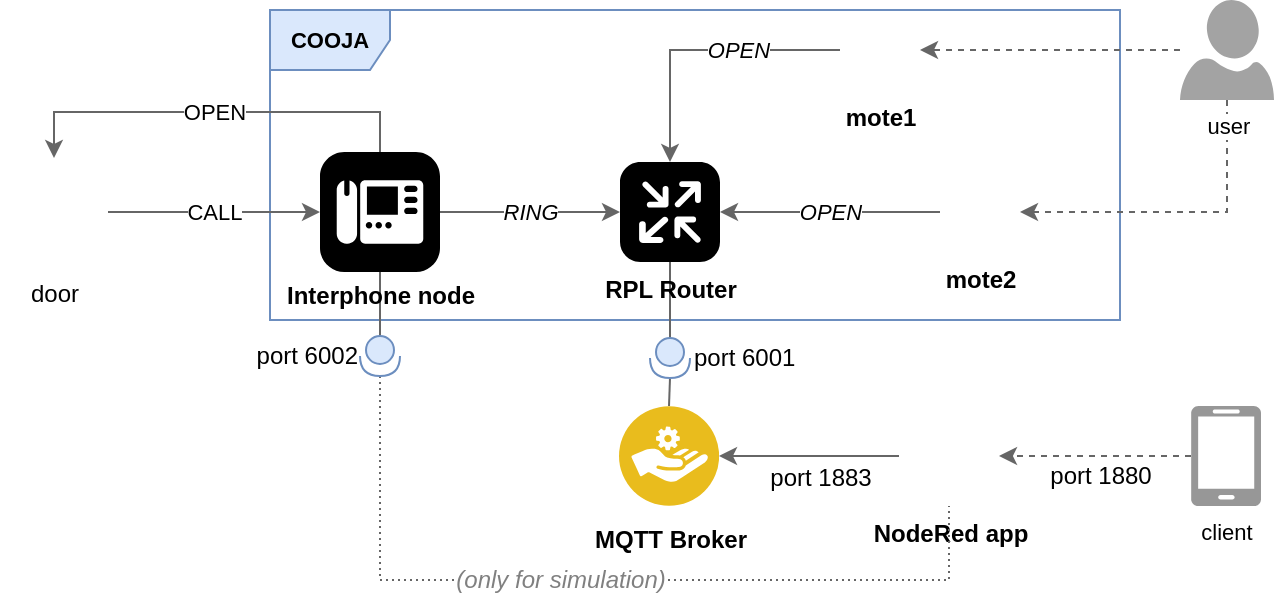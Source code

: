 <mxfile pages="1" version="11.2.5" type="device"><diagram id="i4eNoTxQddCaR3vruBXN" name="Page-1"><mxGraphModel dx="744" dy="460" grid="1" gridSize="10" guides="1" tooltips="1" connect="1" arrows="1" fold="1" page="1" pageScale="1" pageWidth="827" pageHeight="1169" math="0" shadow="0"><root><mxCell id="0"/><mxCell id="1" parent="0"/><mxCell id="tjB98qrJZWtFbS96j5HS-19" value="COOJA" style="shape=umlFrame;whiteSpace=wrap;html=1;labelBackgroundColor=none;strokeWidth=1;fillColor=#dae8fc;fontSize=11;fontStyle=1;strokeColor=#6c8ebf;shadow=0;" parent="1" vertex="1"><mxGeometry x="185" y="55" width="425" height="155" as="geometry"/></mxCell><mxCell id="tjB98qrJZWtFbS96j5HS-13" value="RING" style="edgeStyle=orthogonalEdgeStyle;rounded=0;orthogonalLoop=1;jettySize=auto;html=1;exitX=1;exitY=0.5;exitDx=0;exitDy=0;exitPerimeter=0;entryX=0;entryY=0.5;entryDx=0;entryDy=0;entryPerimeter=0;fontColor=#000000;fontStyle=2;fillColor=#f5f5f5;strokeColor=#666666;" parent="1" source="tjB98qrJZWtFbS96j5HS-1" target="tjB98qrJZWtFbS96j5HS-4" edge="1"><mxGeometry relative="1" as="geometry"/></mxCell><mxCell id="tjB98qrJZWtFbS96j5HS-14" value="OPEN" style="edgeStyle=orthogonalEdgeStyle;rounded=0;orthogonalLoop=1;jettySize=auto;html=1;exitX=0.5;exitY=0;exitDx=0;exitDy=0;exitPerimeter=0;entryX=0.5;entryY=0;entryDx=0;entryDy=0;fontColor=#000000;fillColor=#f5f5f5;strokeColor=#666666;" parent="1" source="tjB98qrJZWtFbS96j5HS-1" target="tjB98qrJZWtFbS96j5HS-8" edge="1"><mxGeometry relative="1" as="geometry"/></mxCell><mxCell id="Yc4ZcG98GbY3I3PmSLqV-23" style="edgeStyle=orthogonalEdgeStyle;rounded=0;orthogonalLoop=1;jettySize=auto;html=1;exitX=0.5;exitY=1;exitDx=0;exitDy=0;exitPerimeter=0;entryX=0;entryY=0.5;entryDx=0;entryDy=0;entryPerimeter=0;endArrow=none;endFill=0;fillColor=#f5f5f5;strokeColor=#666666;" edge="1" parent="1" source="tjB98qrJZWtFbS96j5HS-1" target="Yc4ZcG98GbY3I3PmSLqV-21"><mxGeometry relative="1" as="geometry"/></mxCell><mxCell id="tjB98qrJZWtFbS96j5HS-10" value="OPEN" style="edgeStyle=orthogonalEdgeStyle;rounded=0;orthogonalLoop=1;jettySize=auto;html=1;exitX=0.5;exitY=0;exitDx=0;exitDy=0;entryX=0.5;entryY=0;entryDx=0;entryDy=0;entryPerimeter=0;fontColor=#000000;fontStyle=2;fillColor=#f5f5f5;strokeColor=#666666;" parent="1" source="tjB98qrJZWtFbS96j5HS-6" target="tjB98qrJZWtFbS96j5HS-4" edge="1"><mxGeometry x="-0.277" relative="1" as="geometry"><mxPoint as="offset"/></mxGeometry></mxCell><mxCell id="tjB98qrJZWtFbS96j5HS-6" value="mote1" style="shape=image;html=1;verticalAlign=top;verticalLabelPosition=bottom;labelBackgroundColor=#ffffff;imageAspect=0;aspect=fixed;image=https://cdn3.iconfinder.com/data/icons/google-material-design-icons/48/ic_settings_remote_48px-128.png;direction=north;fontColor=#000000;fontStyle=1" parent="1" vertex="1"><mxGeometry x="470" y="55" width="40" height="40" as="geometry"/></mxCell><mxCell id="tjB98qrJZWtFbS96j5HS-11" value="OPEN" style="edgeStyle=orthogonalEdgeStyle;rounded=0;orthogonalLoop=1;jettySize=auto;html=1;exitX=0.5;exitY=0;exitDx=0;exitDy=0;fontColor=#000000;fontStyle=2;fillColor=#f5f5f5;strokeColor=#666666;" parent="1" source="tjB98qrJZWtFbS96j5HS-7" target="tjB98qrJZWtFbS96j5HS-4" edge="1"><mxGeometry relative="1" as="geometry"/></mxCell><mxCell id="tjB98qrJZWtFbS96j5HS-7" value="mote2" style="shape=image;html=1;verticalAlign=top;verticalLabelPosition=bottom;labelBackgroundColor=#ffffff;imageAspect=0;aspect=fixed;image=https://cdn3.iconfinder.com/data/icons/google-material-design-icons/48/ic_settings_remote_48px-128.png;direction=north;fontStyle=1" parent="1" vertex="1"><mxGeometry x="520" y="136" width="40" height="40" as="geometry"/></mxCell><mxCell id="tjB98qrJZWtFbS96j5HS-16" value="CALL" style="edgeStyle=orthogonalEdgeStyle;rounded=0;orthogonalLoop=1;jettySize=auto;html=1;exitX=1;exitY=0.5;exitDx=0;exitDy=0;entryX=0;entryY=0.5;entryDx=0;entryDy=0;entryPerimeter=0;fontColor=#000000;fillColor=#f5f5f5;strokeColor=#666666;" parent="1" source="tjB98qrJZWtFbS96j5HS-8" target="tjB98qrJZWtFbS96j5HS-1" edge="1"><mxGeometry relative="1" as="geometry"/></mxCell><mxCell id="tjB98qrJZWtFbS96j5HS-8" value="door" style="shape=image;html=1;verticalAlign=top;verticalLabelPosition=bottom;labelBackgroundColor=#ffffff;imageAspect=0;aspect=fixed;image=https://cdn2.iconfinder.com/data/icons/architecture-interior/24/architecture-interior-30-128.png;fillColor=#000000;opacity=50;" parent="1" vertex="1"><mxGeometry x="50" y="129" width="54" height="54" as="geometry"/></mxCell><mxCell id="tjB98qrJZWtFbS96j5HS-12" value="" style="edgeStyle=orthogonalEdgeStyle;rounded=0;orthogonalLoop=1;jettySize=auto;html=1;exitX=0;exitY=0.5;exitDx=0;exitDy=0;entryX=1;entryY=0.5;entryDx=0;entryDy=0;fontColor=#000000;fontStyle=2;fillColor=#f5f5f5;strokeColor=#666666;" parent="1" source="tjB98qrJZWtFbS96j5HS-9" target="tjB98qrJZWtFbS96j5HS-27" edge="1"><mxGeometry x="-0.279" relative="1" as="geometry"><mxPoint as="offset"/></mxGeometry></mxCell><mxCell id="Yc4ZcG98GbY3I3PmSLqV-2" value="port 1883" style="text;html=1;resizable=0;points=[];align=center;verticalAlign=top;labelBackgroundColor=#ffffff;labelPosition=center;verticalLabelPosition=bottom;" vertex="1" connectable="0" parent="tjB98qrJZWtFbS96j5HS-12"><mxGeometry x="0.267" y="-1" relative="1" as="geometry"><mxPoint x="17" y="-2" as="offset"/></mxGeometry></mxCell><mxCell id="tjB98qrJZWtFbS96j5HS-9" value="NodeRed app" style="shape=image;html=1;verticalAlign=top;verticalLabelPosition=bottom;labelBackgroundColor=#FFFFFF;imageAspect=0;aspect=fixed;image=https://cdn4.iconfinder.com/data/icons/useful/74/50-128.png;fillColor=#000000;strokeWidth=1;fontStyle=1" parent="1" vertex="1"><mxGeometry x="499.5" y="253" width="50" height="50" as="geometry"/></mxCell><mxCell id="tjB98qrJZWtFbS96j5HS-26" value="" style="edgeStyle=orthogonalEdgeStyle;rounded=0;orthogonalLoop=1;jettySize=auto;html=1;fontSize=11;fontColor=#000000;entryX=1;entryY=0.5;entryDx=0;entryDy=0;dashed=1;fillColor=#f5f5f5;strokeColor=#666666;" parent="1" source="tjB98qrJZWtFbS96j5HS-20" target="tjB98qrJZWtFbS96j5HS-9" edge="1"><mxGeometry relative="1" as="geometry"/></mxCell><mxCell id="Yc4ZcG98GbY3I3PmSLqV-1" value="port 1880" style="text;html=1;resizable=0;points=[];align=center;verticalAlign=top;labelBackgroundColor=#ffffff;labelPosition=center;verticalLabelPosition=bottom;" vertex="1" connectable="0" parent="tjB98qrJZWtFbS96j5HS-26"><mxGeometry x="0.271" y="-1" relative="1" as="geometry"><mxPoint x="15.5" y="-3" as="offset"/></mxGeometry></mxCell><mxCell id="tjB98qrJZWtFbS96j5HS-20" value="client" style="pointerEvents=1;shadow=0;dashed=0;html=1;strokeColor=none;labelPosition=center;verticalLabelPosition=bottom;verticalAlign=top;align=center;shape=mxgraph.azure.mobile;fillColor=#7D7D7D;labelBackgroundColor=#FFFFFF;fontSize=11;fontColor=#000000;opacity=80;" parent="1" vertex="1"><mxGeometry x="645.5" y="253" width="35" height="50" as="geometry"/></mxCell><mxCell id="tjB98qrJZWtFbS96j5HS-24" value="" style="edgeStyle=orthogonalEdgeStyle;rounded=0;orthogonalLoop=1;jettySize=auto;html=1;fontSize=11;fontColor=#000000;entryX=0.5;entryY=1;entryDx=0;entryDy=0;dashed=1;fillColor=#f5f5f5;strokeColor=#666666;" parent="1" source="tjB98qrJZWtFbS96j5HS-22" target="tjB98qrJZWtFbS96j5HS-6" edge="1"><mxGeometry relative="1" as="geometry"/></mxCell><mxCell id="tjB98qrJZWtFbS96j5HS-25" style="edgeStyle=orthogonalEdgeStyle;rounded=0;orthogonalLoop=1;jettySize=auto;html=1;exitX=0.5;exitY=1;exitDx=0;exitDy=0;exitPerimeter=0;entryX=0.5;entryY=1;entryDx=0;entryDy=0;fontSize=11;fontColor=#000000;dashed=1;fillColor=#f5f5f5;strokeColor=#666666;" parent="1" source="tjB98qrJZWtFbS96j5HS-22" target="tjB98qrJZWtFbS96j5HS-7" edge="1"><mxGeometry relative="1" as="geometry"/></mxCell><mxCell id="tjB98qrJZWtFbS96j5HS-22" value="user" style="pointerEvents=1;shadow=0;dashed=0;html=1;strokeColor=none;labelPosition=center;verticalLabelPosition=bottom;verticalAlign=top;align=center;shape=mxgraph.azure.user;fillColor=#7D7D7D;labelBackgroundColor=#FFFFFF;fontSize=11;fontColor=#000000;opacity=70;" parent="1" vertex="1"><mxGeometry x="640" y="50" width="47" height="50" as="geometry"/></mxCell><mxCell id="Yc4ZcG98GbY3I3PmSLqV-24" style="edgeStyle=orthogonalEdgeStyle;rounded=0;orthogonalLoop=1;jettySize=auto;html=1;exitX=0.5;exitY=1;exitDx=0;exitDy=0;exitPerimeter=0;entryX=0;entryY=0.5;entryDx=0;entryDy=0;entryPerimeter=0;endArrow=none;endFill=0;fillColor=#f5f5f5;strokeColor=#666666;" edge="1" parent="1" source="tjB98qrJZWtFbS96j5HS-4" target="Yc4ZcG98GbY3I3PmSLqV-22"><mxGeometry relative="1" as="geometry"/></mxCell><mxCell id="tjB98qrJZWtFbS96j5HS-27" value="MQTT Broker" style="aspect=fixed;perimeter=ellipsePerimeter;html=1;align=center;shadow=0;dashed=0;fontColor=#000000;labelBackgroundColor=#ffffff;fontSize=12;spacingTop=3;image;image=img/lib/ibm/applications/service_broker.svg;strokeWidth=1;fillColor=none;imageBackground=#ffffff;fontStyle=1;labelPosition=center;verticalLabelPosition=bottom;verticalAlign=top;" parent="1" vertex="1"><mxGeometry x="359.5" y="253" width="50" height="50" as="geometry"/></mxCell><mxCell id="Yc4ZcG98GbY3I3PmSLqV-27" style="edgeStyle=orthogonalEdgeStyle;rounded=0;orthogonalLoop=1;jettySize=auto;html=1;exitX=1;exitY=0.5;exitDx=0;exitDy=0;exitPerimeter=0;entryX=0.5;entryY=1;entryDx=0;entryDy=0;endArrow=none;endFill=0;fontSize=12;fillColor=#f5f5f5;strokeColor=#666666;dashed=1;dashPattern=1 2;" edge="1" parent="1" source="Yc4ZcG98GbY3I3PmSLqV-21" target="tjB98qrJZWtFbS96j5HS-9"><mxGeometry relative="1" as="geometry"><Array as="points"><mxPoint x="240" y="340"/><mxPoint x="525" y="340"/></Array></mxGeometry></mxCell><mxCell id="Yc4ZcG98GbY3I3PmSLqV-28" value="&lt;i&gt;(only for simulation)&lt;/i&gt;" style="text;html=1;resizable=0;points=[];align=center;verticalAlign=middle;labelBackgroundColor=#ffffff;fontSize=12;fontColor=#808080;" vertex="1" connectable="0" parent="Yc4ZcG98GbY3I3PmSLqV-27"><mxGeometry x="-0.525" y="23" relative="1" as="geometry"><mxPoint x="67" y="1" as="offset"/></mxGeometry></mxCell><mxCell id="Yc4ZcG98GbY3I3PmSLqV-21" value="port 6002" style="shape=providedRequiredInterface;html=1;verticalLabelPosition=middle;direction=south;fontSize=12;fillColor=#dae8fc;strokeColor=#6c8ebf;labelPosition=left;align=right;verticalAlign=middle;" vertex="1" parent="1"><mxGeometry x="230" y="218" width="20" height="20" as="geometry"/></mxCell><mxCell id="Yc4ZcG98GbY3I3PmSLqV-26" style="edgeStyle=orthogonalEdgeStyle;rounded=0;orthogonalLoop=1;jettySize=auto;html=1;exitX=1;exitY=0.5;exitDx=0;exitDy=0;exitPerimeter=0;entryX=0.5;entryY=0;entryDx=0;entryDy=0;endArrow=none;endFill=0;fontSize=12;fillColor=#f5f5f5;strokeColor=#666666;" edge="1" parent="1" source="Yc4ZcG98GbY3I3PmSLqV-22" target="tjB98qrJZWtFbS96j5HS-27"><mxGeometry relative="1" as="geometry"/></mxCell><mxCell id="Yc4ZcG98GbY3I3PmSLqV-22" value="port 6001" style="shape=providedRequiredInterface;html=1;verticalLabelPosition=middle;direction=south;fillColor=#dae8fc;strokeColor=#6c8ebf;labelPosition=right;align=left;verticalAlign=middle;" vertex="1" parent="1"><mxGeometry x="375" y="219" width="20" height="20" as="geometry"/></mxCell><mxCell id="tjB98qrJZWtFbS96j5HS-1" value="Interphone node" style="verticalLabelPosition=bottom;html=1;fillColor=#000000;verticalAlign=top;align=center;points=[[0.06,0.06,0],[0.94,0.06,0],[0.94,0.94,0],[0.06,0.94,0],[0.25,0,0],[0.5,0,0],[0.75,0,0],[1,0.25,0],[1,0.5,0],[1,0.75,0],[0.75,1,0],[0.5,1,0],[0.25,1,0],[0,0.75,0],[0,0.5,0],[0,0.25,0]];pointerEvents=1;shape=mxgraph.cisco_safe.architecture.phone;fontStyle=1;spacing=0;" parent="1" vertex="1"><mxGeometry x="210" y="126" width="60" height="60" as="geometry"/></mxCell><mxCell id="tjB98qrJZWtFbS96j5HS-4" value="RPL Router" style="verticalLabelPosition=bottom;html=1;fillColor=#000000;verticalAlign=top;align=center;points=[[0.06,0.06,0],[0.94,0.06,0],[0.94,0.94,0],[0.06,0.94,0],[0.25,0,0],[0.5,0,0],[0.75,0,0],[1,0.25,0],[1,0.5,0],[1,0.75,0],[0.75,1,0],[0.5,1,0],[0.25,1,0],[0,0.75,0],[0,0.5,0],[0,0.25,0]];pointerEvents=1;shape=mxgraph.cisco_safe.architecture.router;fontStyle=1;labelPosition=center;" parent="1" vertex="1"><mxGeometry x="360" y="131" width="50" height="50" as="geometry"/></mxCell></root></mxGraphModel></diagram></mxfile>